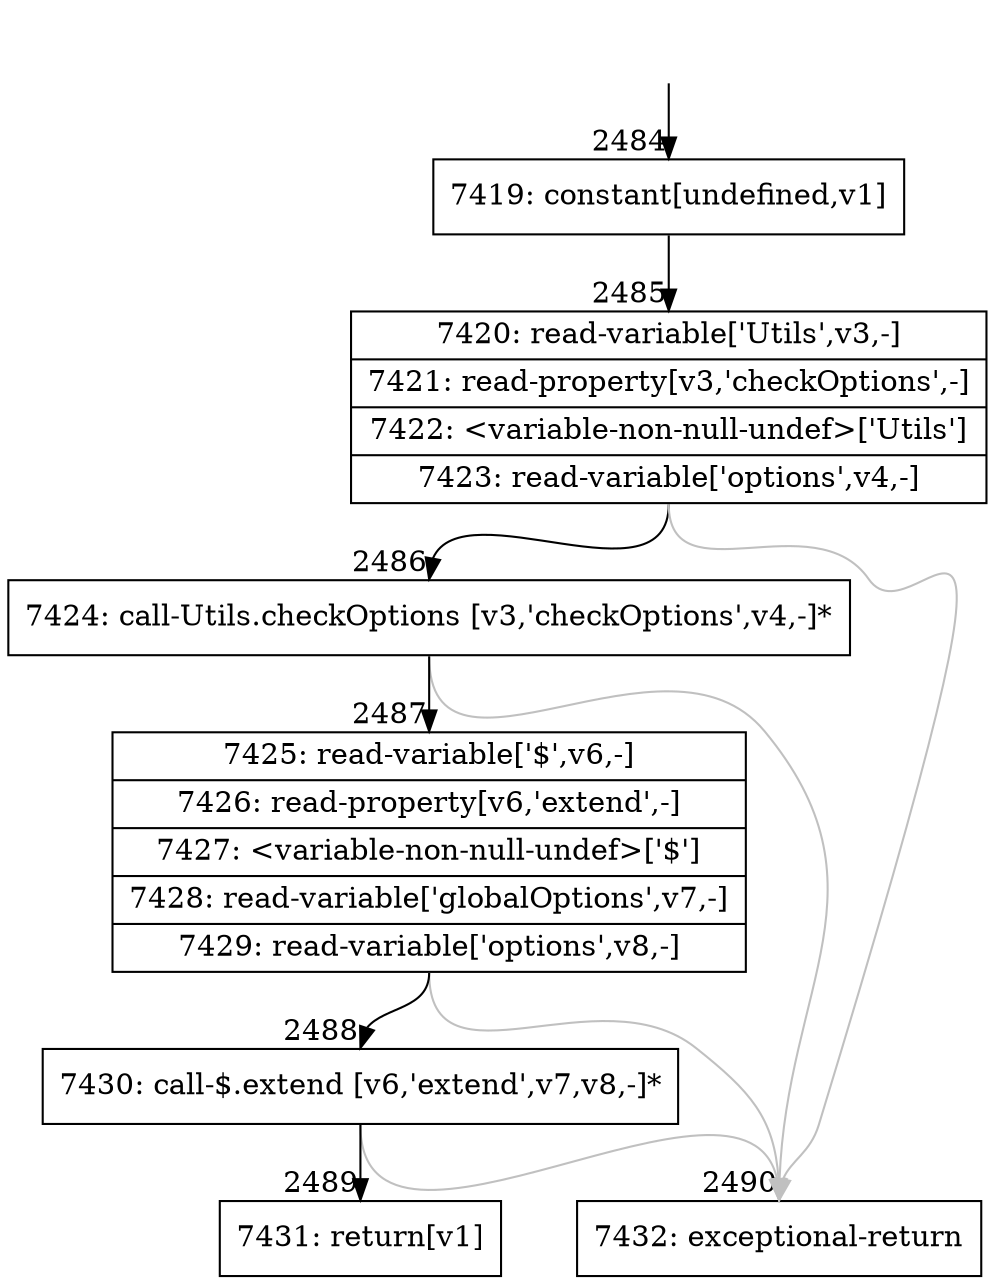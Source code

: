 digraph {
rankdir="TD"
BB_entry196[shape=none,label=""];
BB_entry196 -> BB2484 [tailport=s, headport=n, headlabel="    2484"]
BB2484 [shape=record label="{7419: constant[undefined,v1]}" ] 
BB2484 -> BB2485 [tailport=s, headport=n, headlabel="      2485"]
BB2485 [shape=record label="{7420: read-variable['Utils',v3,-]|7421: read-property[v3,'checkOptions',-]|7422: \<variable-non-null-undef\>['Utils']|7423: read-variable['options',v4,-]}" ] 
BB2485 -> BB2486 [tailport=s, headport=n, headlabel="      2486"]
BB2485 -> BB2490 [tailport=s, headport=n, color=gray, headlabel="      2490"]
BB2486 [shape=record label="{7424: call-Utils.checkOptions [v3,'checkOptions',v4,-]*}" ] 
BB2486 -> BB2487 [tailport=s, headport=n, headlabel="      2487"]
BB2486 -> BB2490 [tailport=s, headport=n, color=gray]
BB2487 [shape=record label="{7425: read-variable['$',v6,-]|7426: read-property[v6,'extend',-]|7427: \<variable-non-null-undef\>['$']|7428: read-variable['globalOptions',v7,-]|7429: read-variable['options',v8,-]}" ] 
BB2487 -> BB2488 [tailport=s, headport=n, headlabel="      2488"]
BB2487 -> BB2490 [tailport=s, headport=n, color=gray]
BB2488 [shape=record label="{7430: call-$.extend [v6,'extend',v7,v8,-]*}" ] 
BB2488 -> BB2489 [tailport=s, headport=n, headlabel="      2489"]
BB2488 -> BB2490 [tailport=s, headport=n, color=gray]
BB2489 [shape=record label="{7431: return[v1]}" ] 
BB2490 [shape=record label="{7432: exceptional-return}" ] 
//#$~ 2247
}
